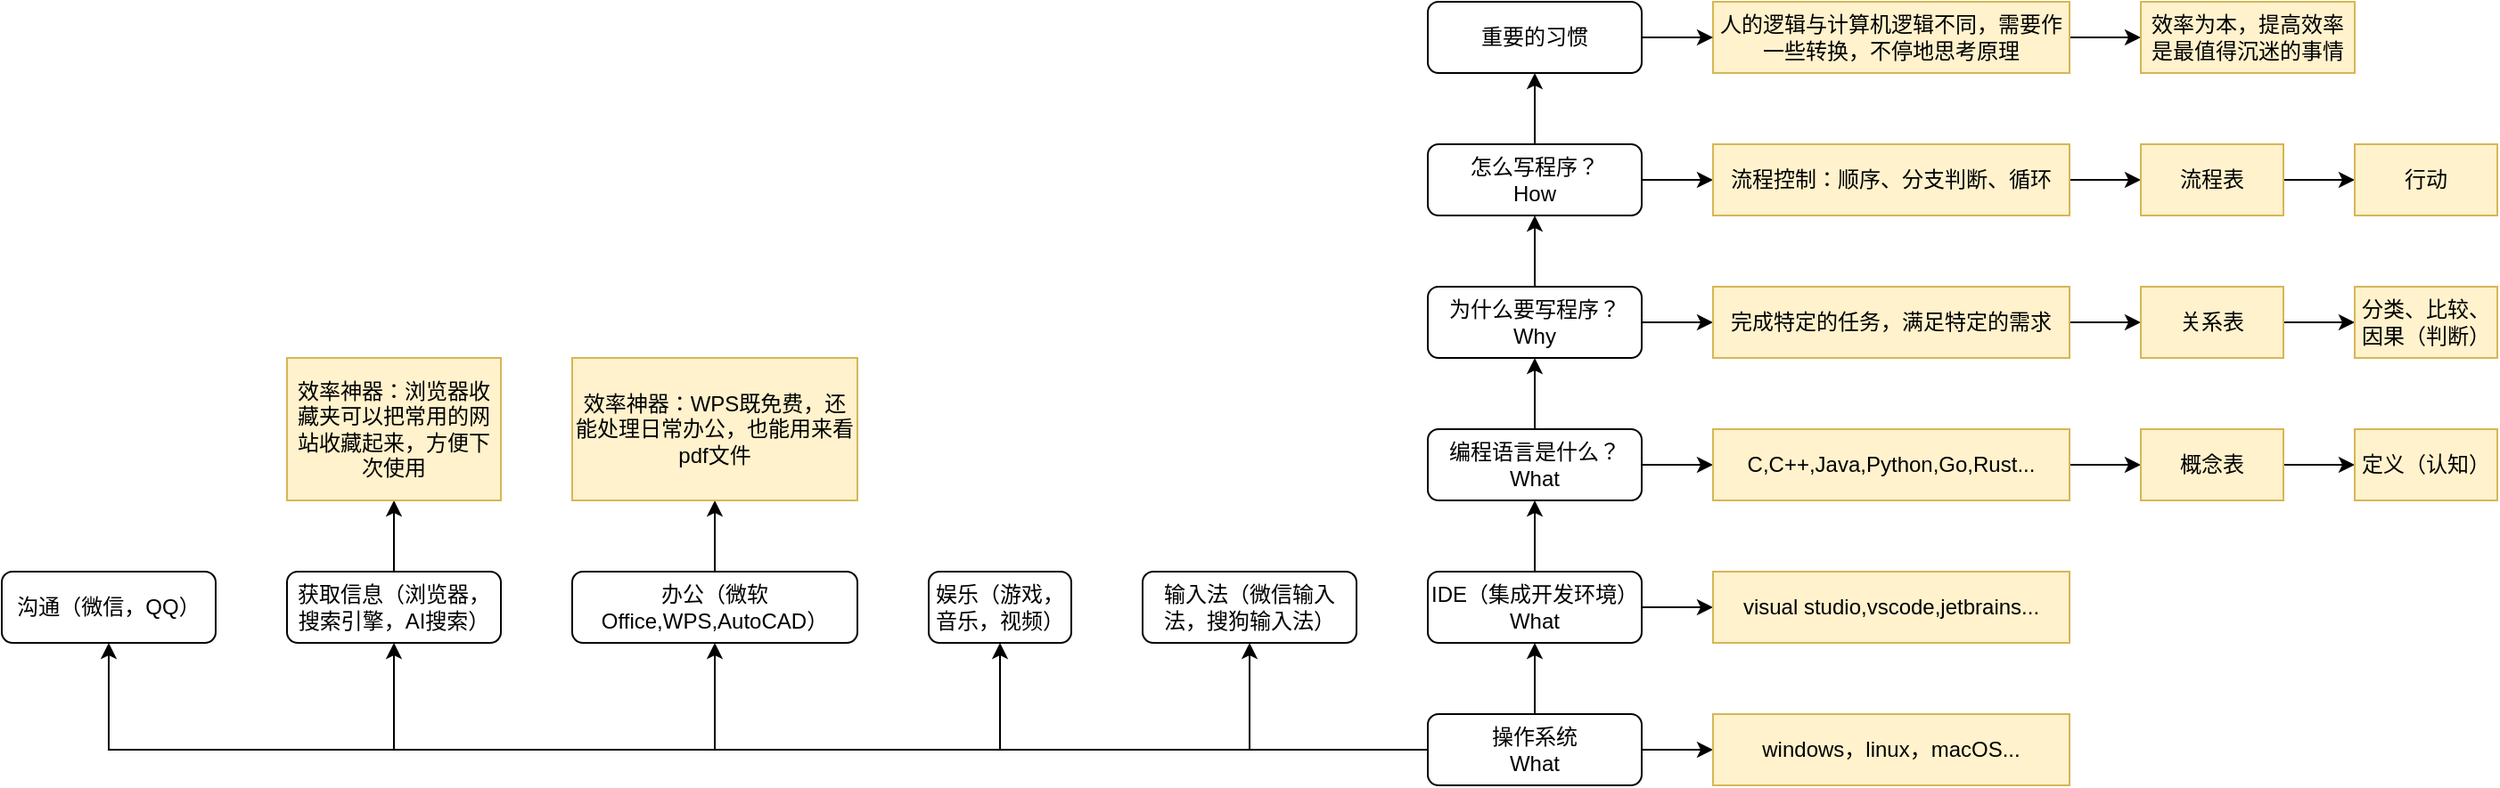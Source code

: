 <mxfile version="26.0.4">
  <diagram name="第 1 页" id="2PaTePIugPHHl7PnfuIq">
    <mxGraphModel dx="2048" dy="725" grid="1" gridSize="10" guides="1" tooltips="1" connect="1" arrows="1" fold="1" page="1" pageScale="1" pageWidth="827" pageHeight="1169" math="0" shadow="0">
      <root>
        <mxCell id="0" />
        <mxCell id="1" parent="0" />
        <mxCell id="giEs7h58x9QLjQZyeRm1-7" value="" style="edgeStyle=orthogonalEdgeStyle;rounded=0;orthogonalLoop=1;jettySize=auto;html=1;" edge="1" parent="1" source="giEs7h58x9QLjQZyeRm1-2" target="giEs7h58x9QLjQZyeRm1-5">
          <mxGeometry relative="1" as="geometry" />
        </mxCell>
        <mxCell id="giEs7h58x9QLjQZyeRm1-8" value="" style="edgeStyle=orthogonalEdgeStyle;rounded=0;orthogonalLoop=1;jettySize=auto;html=1;" edge="1" parent="1" source="giEs7h58x9QLjQZyeRm1-2" target="giEs7h58x9QLjQZyeRm1-3">
          <mxGeometry relative="1" as="geometry" />
        </mxCell>
        <mxCell id="giEs7h58x9QLjQZyeRm1-32" style="edgeStyle=orthogonalEdgeStyle;rounded=0;orthogonalLoop=1;jettySize=auto;html=1;exitX=0;exitY=0.5;exitDx=0;exitDy=0;entryX=0.5;entryY=1;entryDx=0;entryDy=0;" edge="1" parent="1" source="giEs7h58x9QLjQZyeRm1-2" target="giEs7h58x9QLjQZyeRm1-28">
          <mxGeometry relative="1" as="geometry" />
        </mxCell>
        <mxCell id="giEs7h58x9QLjQZyeRm1-33" style="edgeStyle=orthogonalEdgeStyle;rounded=0;orthogonalLoop=1;jettySize=auto;html=1;exitX=0;exitY=0.5;exitDx=0;exitDy=0;entryX=0.5;entryY=1;entryDx=0;entryDy=0;" edge="1" parent="1" source="giEs7h58x9QLjQZyeRm1-2" target="giEs7h58x9QLjQZyeRm1-29">
          <mxGeometry relative="1" as="geometry" />
        </mxCell>
        <mxCell id="giEs7h58x9QLjQZyeRm1-34" style="edgeStyle=orthogonalEdgeStyle;rounded=0;orthogonalLoop=1;jettySize=auto;html=1;exitX=0;exitY=0.5;exitDx=0;exitDy=0;entryX=0.5;entryY=1;entryDx=0;entryDy=0;" edge="1" parent="1" source="giEs7h58x9QLjQZyeRm1-2" target="giEs7h58x9QLjQZyeRm1-30">
          <mxGeometry relative="1" as="geometry" />
        </mxCell>
        <mxCell id="giEs7h58x9QLjQZyeRm1-35" style="edgeStyle=orthogonalEdgeStyle;rounded=0;orthogonalLoop=1;jettySize=auto;html=1;exitX=0;exitY=0.5;exitDx=0;exitDy=0;entryX=0.5;entryY=1;entryDx=0;entryDy=0;" edge="1" parent="1" source="giEs7h58x9QLjQZyeRm1-2" target="giEs7h58x9QLjQZyeRm1-31">
          <mxGeometry relative="1" as="geometry" />
        </mxCell>
        <mxCell id="giEs7h58x9QLjQZyeRm1-37" style="edgeStyle=orthogonalEdgeStyle;rounded=0;orthogonalLoop=1;jettySize=auto;html=1;exitX=0;exitY=0.5;exitDx=0;exitDy=0;entryX=0.5;entryY=1;entryDx=0;entryDy=0;" edge="1" parent="1" source="giEs7h58x9QLjQZyeRm1-2" target="giEs7h58x9QLjQZyeRm1-36">
          <mxGeometry relative="1" as="geometry" />
        </mxCell>
        <mxCell id="giEs7h58x9QLjQZyeRm1-2" value="操作系统&lt;div&gt;What&lt;/div&gt;" style="rounded=1;whiteSpace=wrap;html=1;" vertex="1" parent="1">
          <mxGeometry x="240" y="400" width="120" height="40" as="geometry" />
        </mxCell>
        <mxCell id="giEs7h58x9QLjQZyeRm1-9" value="" style="edgeStyle=orthogonalEdgeStyle;rounded=0;orthogonalLoop=1;jettySize=auto;html=1;" edge="1" parent="1" source="giEs7h58x9QLjQZyeRm1-3" target="giEs7h58x9QLjQZyeRm1-4">
          <mxGeometry relative="1" as="geometry" />
        </mxCell>
        <mxCell id="giEs7h58x9QLjQZyeRm1-11" value="" style="edgeStyle=orthogonalEdgeStyle;rounded=0;orthogonalLoop=1;jettySize=auto;html=1;" edge="1" parent="1" source="giEs7h58x9QLjQZyeRm1-3" target="giEs7h58x9QLjQZyeRm1-10">
          <mxGeometry relative="1" as="geometry" />
        </mxCell>
        <mxCell id="giEs7h58x9QLjQZyeRm1-3" value="IDE（集成开发环境）&lt;div&gt;What&lt;/div&gt;" style="rounded=1;whiteSpace=wrap;html=1;" vertex="1" parent="1">
          <mxGeometry x="240" y="320" width="120" height="40" as="geometry" />
        </mxCell>
        <mxCell id="giEs7h58x9QLjQZyeRm1-13" value="" style="edgeStyle=orthogonalEdgeStyle;rounded=0;orthogonalLoop=1;jettySize=auto;html=1;" edge="1" parent="1" source="giEs7h58x9QLjQZyeRm1-4" target="giEs7h58x9QLjQZyeRm1-12">
          <mxGeometry relative="1" as="geometry" />
        </mxCell>
        <mxCell id="giEs7h58x9QLjQZyeRm1-17" value="" style="edgeStyle=orthogonalEdgeStyle;rounded=0;orthogonalLoop=1;jettySize=auto;html=1;" edge="1" parent="1" source="giEs7h58x9QLjQZyeRm1-4" target="giEs7h58x9QLjQZyeRm1-14">
          <mxGeometry relative="1" as="geometry" />
        </mxCell>
        <mxCell id="giEs7h58x9QLjQZyeRm1-4" value="编程语言是什么？&lt;div&gt;What&lt;/div&gt;" style="rounded=1;whiteSpace=wrap;html=1;" vertex="1" parent="1">
          <mxGeometry x="240" y="240" width="120" height="40" as="geometry" />
        </mxCell>
        <mxCell id="giEs7h58x9QLjQZyeRm1-5" value="windows，linux，macOS..." style="text;html=1;align=center;verticalAlign=middle;whiteSpace=wrap;rounded=0;fillColor=#fff2cc;strokeColor=#d6b656;" vertex="1" parent="1">
          <mxGeometry x="400" y="400" width="200" height="40" as="geometry" />
        </mxCell>
        <mxCell id="giEs7h58x9QLjQZyeRm1-10" value="visual studio,vscode,jetbrains..." style="text;html=1;align=center;verticalAlign=middle;whiteSpace=wrap;rounded=0;fillColor=#fff2cc;strokeColor=#d6b656;" vertex="1" parent="1">
          <mxGeometry x="400" y="320" width="200" height="40" as="geometry" />
        </mxCell>
        <mxCell id="giEs7h58x9QLjQZyeRm1-27" value="" style="edgeStyle=orthogonalEdgeStyle;rounded=0;orthogonalLoop=1;jettySize=auto;html=1;" edge="1" parent="1" source="giEs7h58x9QLjQZyeRm1-12" target="giEs7h58x9QLjQZyeRm1-22">
          <mxGeometry relative="1" as="geometry" />
        </mxCell>
        <mxCell id="giEs7h58x9QLjQZyeRm1-12" value="C,C++,Java,Python,Go,Rust..." style="text;html=1;align=center;verticalAlign=middle;whiteSpace=wrap;rounded=0;fillColor=#fff2cc;strokeColor=#d6b656;" vertex="1" parent="1">
          <mxGeometry x="400" y="240" width="200" height="40" as="geometry" />
        </mxCell>
        <mxCell id="giEs7h58x9QLjQZyeRm1-16" value="" style="edgeStyle=orthogonalEdgeStyle;rounded=0;orthogonalLoop=1;jettySize=auto;html=1;" edge="1" parent="1" source="giEs7h58x9QLjQZyeRm1-14" target="giEs7h58x9QLjQZyeRm1-15">
          <mxGeometry relative="1" as="geometry" />
        </mxCell>
        <mxCell id="giEs7h58x9QLjQZyeRm1-21" value="" style="edgeStyle=orthogonalEdgeStyle;rounded=0;orthogonalLoop=1;jettySize=auto;html=1;" edge="1" parent="1" source="giEs7h58x9QLjQZyeRm1-14" target="giEs7h58x9QLjQZyeRm1-18">
          <mxGeometry relative="1" as="geometry" />
        </mxCell>
        <mxCell id="giEs7h58x9QLjQZyeRm1-14" value="为什么要写程序？&lt;div&gt;Why&lt;/div&gt;" style="rounded=1;whiteSpace=wrap;html=1;" vertex="1" parent="1">
          <mxGeometry x="240" y="160" width="120" height="40" as="geometry" />
        </mxCell>
        <mxCell id="giEs7h58x9QLjQZyeRm1-26" value="" style="edgeStyle=orthogonalEdgeStyle;rounded=0;orthogonalLoop=1;jettySize=auto;html=1;" edge="1" parent="1" source="giEs7h58x9QLjQZyeRm1-15" target="giEs7h58x9QLjQZyeRm1-23">
          <mxGeometry relative="1" as="geometry" />
        </mxCell>
        <mxCell id="giEs7h58x9QLjQZyeRm1-15" value="完成特定的任务，满足特定的需求" style="text;html=1;align=center;verticalAlign=middle;whiteSpace=wrap;rounded=0;fillColor=#fff2cc;strokeColor=#d6b656;" vertex="1" parent="1">
          <mxGeometry x="400" y="160" width="200" height="40" as="geometry" />
        </mxCell>
        <mxCell id="giEs7h58x9QLjQZyeRm1-20" value="" style="edgeStyle=orthogonalEdgeStyle;rounded=0;orthogonalLoop=1;jettySize=auto;html=1;" edge="1" parent="1" source="giEs7h58x9QLjQZyeRm1-18" target="giEs7h58x9QLjQZyeRm1-19">
          <mxGeometry relative="1" as="geometry" />
        </mxCell>
        <mxCell id="giEs7h58x9QLjQZyeRm1-41" value="" style="edgeStyle=orthogonalEdgeStyle;rounded=0;orthogonalLoop=1;jettySize=auto;html=1;" edge="1" parent="1" source="giEs7h58x9QLjQZyeRm1-18" target="giEs7h58x9QLjQZyeRm1-40">
          <mxGeometry relative="1" as="geometry" />
        </mxCell>
        <mxCell id="giEs7h58x9QLjQZyeRm1-18" value="怎么写程序？&lt;div&gt;How&lt;/div&gt;" style="rounded=1;whiteSpace=wrap;html=1;" vertex="1" parent="1">
          <mxGeometry x="240" y="80" width="120" height="40" as="geometry" />
        </mxCell>
        <mxCell id="giEs7h58x9QLjQZyeRm1-25" value="" style="edgeStyle=orthogonalEdgeStyle;rounded=0;orthogonalLoop=1;jettySize=auto;html=1;" edge="1" parent="1" source="giEs7h58x9QLjQZyeRm1-19" target="giEs7h58x9QLjQZyeRm1-24">
          <mxGeometry relative="1" as="geometry" />
        </mxCell>
        <mxCell id="giEs7h58x9QLjQZyeRm1-19" value="流程控制：顺序、分支判断、循环" style="text;html=1;align=center;verticalAlign=middle;whiteSpace=wrap;rounded=0;fillColor=#fff2cc;strokeColor=#d6b656;" vertex="1" parent="1">
          <mxGeometry x="400" y="80" width="200" height="40" as="geometry" />
        </mxCell>
        <mxCell id="giEs7h58x9QLjQZyeRm1-46" value="" style="edgeStyle=orthogonalEdgeStyle;rounded=0;orthogonalLoop=1;jettySize=auto;html=1;" edge="1" parent="1" source="giEs7h58x9QLjQZyeRm1-22" target="giEs7h58x9QLjQZyeRm1-45">
          <mxGeometry relative="1" as="geometry" />
        </mxCell>
        <mxCell id="giEs7h58x9QLjQZyeRm1-22" value="概念表" style="text;html=1;align=center;verticalAlign=middle;whiteSpace=wrap;rounded=0;fillColor=#fff2cc;strokeColor=#d6b656;" vertex="1" parent="1">
          <mxGeometry x="640" y="240" width="80" height="40" as="geometry" />
        </mxCell>
        <mxCell id="giEs7h58x9QLjQZyeRm1-48" value="" style="edgeStyle=orthogonalEdgeStyle;rounded=0;orthogonalLoop=1;jettySize=auto;html=1;" edge="1" parent="1" source="giEs7h58x9QLjQZyeRm1-23" target="giEs7h58x9QLjQZyeRm1-47">
          <mxGeometry relative="1" as="geometry" />
        </mxCell>
        <mxCell id="giEs7h58x9QLjQZyeRm1-23" value="关系表" style="text;html=1;align=center;verticalAlign=middle;whiteSpace=wrap;rounded=0;fillColor=#fff2cc;strokeColor=#d6b656;" vertex="1" parent="1">
          <mxGeometry x="640" y="160" width="80" height="40" as="geometry" />
        </mxCell>
        <mxCell id="giEs7h58x9QLjQZyeRm1-50" value="" style="edgeStyle=orthogonalEdgeStyle;rounded=0;orthogonalLoop=1;jettySize=auto;html=1;" edge="1" parent="1" source="giEs7h58x9QLjQZyeRm1-24" target="giEs7h58x9QLjQZyeRm1-49">
          <mxGeometry relative="1" as="geometry" />
        </mxCell>
        <mxCell id="giEs7h58x9QLjQZyeRm1-24" value="流程表" style="text;html=1;align=center;verticalAlign=middle;whiteSpace=wrap;rounded=0;fillColor=#fff2cc;strokeColor=#d6b656;" vertex="1" parent="1">
          <mxGeometry x="640" y="80" width="80" height="40" as="geometry" />
        </mxCell>
        <mxCell id="giEs7h58x9QLjQZyeRm1-28" value="沟通（微信，QQ）" style="rounded=1;whiteSpace=wrap;html=1;" vertex="1" parent="1">
          <mxGeometry x="-560" y="320" width="120" height="40" as="geometry" />
        </mxCell>
        <mxCell id="giEs7h58x9QLjQZyeRm1-54" value="" style="edgeStyle=orthogonalEdgeStyle;rounded=0;orthogonalLoop=1;jettySize=auto;html=1;" edge="1" parent="1" source="giEs7h58x9QLjQZyeRm1-29" target="giEs7h58x9QLjQZyeRm1-53">
          <mxGeometry relative="1" as="geometry" />
        </mxCell>
        <mxCell id="giEs7h58x9QLjQZyeRm1-29" value="获取信息（浏览器，搜索引擎，AI搜索）" style="rounded=1;whiteSpace=wrap;html=1;" vertex="1" parent="1">
          <mxGeometry x="-400" y="320" width="120" height="40" as="geometry" />
        </mxCell>
        <mxCell id="giEs7h58x9QLjQZyeRm1-30" value="娱乐（游戏，音乐，视频）" style="rounded=1;whiteSpace=wrap;html=1;" vertex="1" parent="1">
          <mxGeometry x="-40" y="320" width="80" height="40" as="geometry" />
        </mxCell>
        <mxCell id="giEs7h58x9QLjQZyeRm1-52" value="" style="edgeStyle=orthogonalEdgeStyle;rounded=0;orthogonalLoop=1;jettySize=auto;html=1;" edge="1" parent="1" source="giEs7h58x9QLjQZyeRm1-31" target="giEs7h58x9QLjQZyeRm1-51">
          <mxGeometry relative="1" as="geometry" />
        </mxCell>
        <mxCell id="giEs7h58x9QLjQZyeRm1-31" value="办公（微软Office,WPS,AutoCAD）" style="rounded=1;whiteSpace=wrap;html=1;" vertex="1" parent="1">
          <mxGeometry x="-240" y="320" width="160" height="40" as="geometry" />
        </mxCell>
        <mxCell id="giEs7h58x9QLjQZyeRm1-36" value="输入法（微信输入法，搜狗输入法）" style="rounded=1;whiteSpace=wrap;html=1;" vertex="1" parent="1">
          <mxGeometry x="80" y="320" width="120" height="40" as="geometry" />
        </mxCell>
        <mxCell id="giEs7h58x9QLjQZyeRm1-44" value="" style="edgeStyle=orthogonalEdgeStyle;rounded=0;orthogonalLoop=1;jettySize=auto;html=1;" edge="1" parent="1" source="giEs7h58x9QLjQZyeRm1-38" target="giEs7h58x9QLjQZyeRm1-43">
          <mxGeometry relative="1" as="geometry" />
        </mxCell>
        <mxCell id="giEs7h58x9QLjQZyeRm1-38" value="人的逻辑与计算机逻辑不同，需要作一些转换，不停地思考原理" style="text;html=1;align=center;verticalAlign=middle;whiteSpace=wrap;rounded=0;fillColor=#fff2cc;strokeColor=#d6b656;" vertex="1" parent="1">
          <mxGeometry x="400" width="200" height="40" as="geometry" />
        </mxCell>
        <mxCell id="giEs7h58x9QLjQZyeRm1-42" value="" style="edgeStyle=orthogonalEdgeStyle;rounded=0;orthogonalLoop=1;jettySize=auto;html=1;" edge="1" parent="1" source="giEs7h58x9QLjQZyeRm1-40" target="giEs7h58x9QLjQZyeRm1-38">
          <mxGeometry relative="1" as="geometry" />
        </mxCell>
        <mxCell id="giEs7h58x9QLjQZyeRm1-40" value="重要的习惯" style="rounded=1;whiteSpace=wrap;html=1;" vertex="1" parent="1">
          <mxGeometry x="240" width="120" height="40" as="geometry" />
        </mxCell>
        <mxCell id="giEs7h58x9QLjQZyeRm1-43" value="效率为本，提高效率是最值得沉迷的事情" style="text;html=1;align=center;verticalAlign=middle;whiteSpace=wrap;rounded=0;fillColor=#fff2cc;strokeColor=#d6b656;" vertex="1" parent="1">
          <mxGeometry x="640" width="120" height="40" as="geometry" />
        </mxCell>
        <mxCell id="giEs7h58x9QLjQZyeRm1-45" value="定义（认知）" style="text;html=1;align=center;verticalAlign=middle;whiteSpace=wrap;rounded=0;fillColor=#fff2cc;strokeColor=#d6b656;" vertex="1" parent="1">
          <mxGeometry x="760" y="240" width="80" height="40" as="geometry" />
        </mxCell>
        <mxCell id="giEs7h58x9QLjQZyeRm1-47" value="分类、比较、因果（判断）" style="text;html=1;align=center;verticalAlign=middle;whiteSpace=wrap;rounded=0;fillColor=#fff2cc;strokeColor=#d6b656;" vertex="1" parent="1">
          <mxGeometry x="760" y="160" width="80" height="40" as="geometry" />
        </mxCell>
        <mxCell id="giEs7h58x9QLjQZyeRm1-49" value="行动" style="text;html=1;align=center;verticalAlign=middle;whiteSpace=wrap;rounded=0;fillColor=#fff2cc;strokeColor=#d6b656;" vertex="1" parent="1">
          <mxGeometry x="760" y="80" width="80" height="40" as="geometry" />
        </mxCell>
        <mxCell id="giEs7h58x9QLjQZyeRm1-51" value="效率神器：WPS既免费，还能处理日常办公，也能用来看pdf文件" style="text;html=1;align=center;verticalAlign=middle;whiteSpace=wrap;rounded=0;fillColor=#fff2cc;strokeColor=#d6b656;" vertex="1" parent="1">
          <mxGeometry x="-240" y="200" width="160" height="80" as="geometry" />
        </mxCell>
        <mxCell id="giEs7h58x9QLjQZyeRm1-53" value="效率神器：浏览器收藏夹可以把常用的网站收藏起来，方便下次使用" style="text;html=1;align=center;verticalAlign=middle;whiteSpace=wrap;rounded=0;fillColor=#fff2cc;strokeColor=#d6b656;" vertex="1" parent="1">
          <mxGeometry x="-400" y="200" width="120" height="80" as="geometry" />
        </mxCell>
      </root>
    </mxGraphModel>
  </diagram>
</mxfile>
